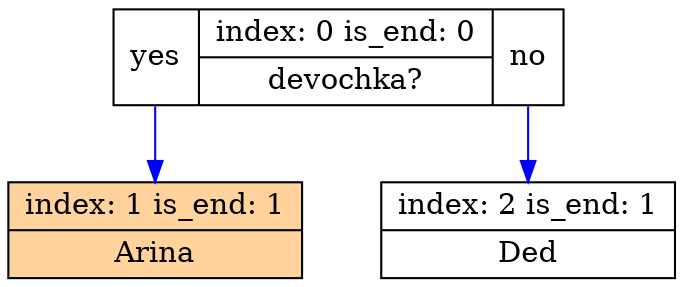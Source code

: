 digraph G {
	L0[shape="record", label=" <lp1> yes | { index: 0 is_end: 0 | devochka?} | <lp2> no"];
	L2[shape="record", label=" { index: 2 is_end: 1 | Ded}"];
	L1[shape="record",style="filled",fillcolor="burlywood1", label=" { index: 1 is_end: 1 | Arina}"];
	L0:<lp1> -> L1[color="blue"];
	L0:<lp2> -> L2[color="blue"];
}
